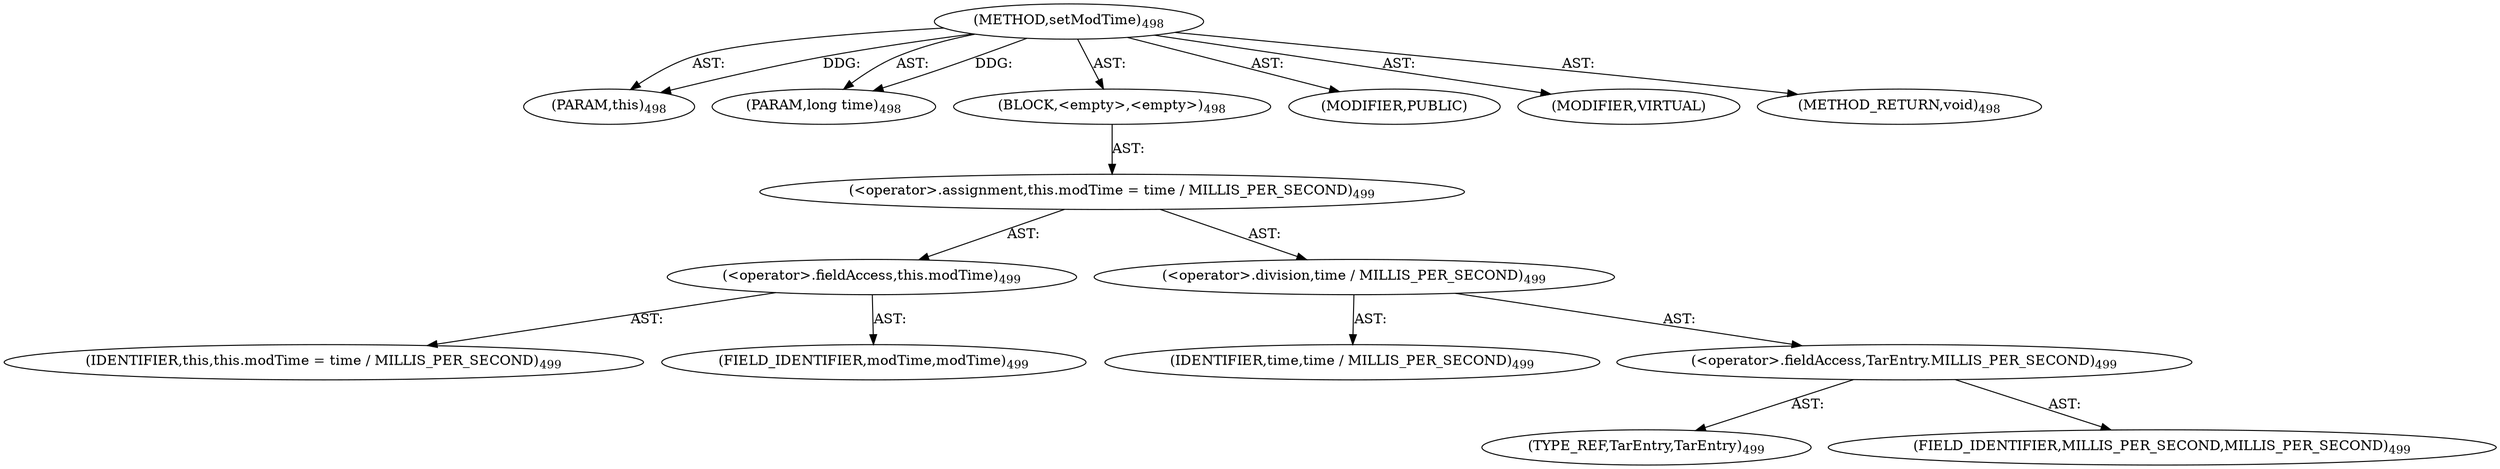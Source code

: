 digraph "setModTime" {  
"111669149719" [label = <(METHOD,setModTime)<SUB>498</SUB>> ]
"115964117010" [label = <(PARAM,this)<SUB>498</SUB>> ]
"115964117044" [label = <(PARAM,long time)<SUB>498</SUB>> ]
"25769803813" [label = <(BLOCK,&lt;empty&gt;,&lt;empty&gt;)<SUB>498</SUB>> ]
"30064771308" [label = <(&lt;operator&gt;.assignment,this.modTime = time / MILLIS_PER_SECOND)<SUB>499</SUB>> ]
"30064771309" [label = <(&lt;operator&gt;.fieldAccess,this.modTime)<SUB>499</SUB>> ]
"68719476757" [label = <(IDENTIFIER,this,this.modTime = time / MILLIS_PER_SECOND)<SUB>499</SUB>> ]
"55834574923" [label = <(FIELD_IDENTIFIER,modTime,modTime)<SUB>499</SUB>> ]
"30064771310" [label = <(&lt;operator&gt;.division,time / MILLIS_PER_SECOND)<SUB>499</SUB>> ]
"68719476931" [label = <(IDENTIFIER,time,time / MILLIS_PER_SECOND)<SUB>499</SUB>> ]
"30064771311" [label = <(&lt;operator&gt;.fieldAccess,TarEntry.MILLIS_PER_SECOND)<SUB>499</SUB>> ]
"180388626441" [label = <(TYPE_REF,TarEntry,TarEntry)<SUB>499</SUB>> ]
"55834574924" [label = <(FIELD_IDENTIFIER,MILLIS_PER_SECOND,MILLIS_PER_SECOND)<SUB>499</SUB>> ]
"133143986245" [label = <(MODIFIER,PUBLIC)> ]
"133143986246" [label = <(MODIFIER,VIRTUAL)> ]
"128849018903" [label = <(METHOD_RETURN,void)<SUB>498</SUB>> ]
  "111669149719" -> "115964117010"  [ label = "AST: "] 
  "111669149719" -> "115964117044"  [ label = "AST: "] 
  "111669149719" -> "25769803813"  [ label = "AST: "] 
  "111669149719" -> "133143986245"  [ label = "AST: "] 
  "111669149719" -> "133143986246"  [ label = "AST: "] 
  "111669149719" -> "128849018903"  [ label = "AST: "] 
  "25769803813" -> "30064771308"  [ label = "AST: "] 
  "30064771308" -> "30064771309"  [ label = "AST: "] 
  "30064771308" -> "30064771310"  [ label = "AST: "] 
  "30064771309" -> "68719476757"  [ label = "AST: "] 
  "30064771309" -> "55834574923"  [ label = "AST: "] 
  "30064771310" -> "68719476931"  [ label = "AST: "] 
  "30064771310" -> "30064771311"  [ label = "AST: "] 
  "30064771311" -> "180388626441"  [ label = "AST: "] 
  "30064771311" -> "55834574924"  [ label = "AST: "] 
  "111669149719" -> "115964117010"  [ label = "DDG: "] 
  "111669149719" -> "115964117044"  [ label = "DDG: "] 
}
